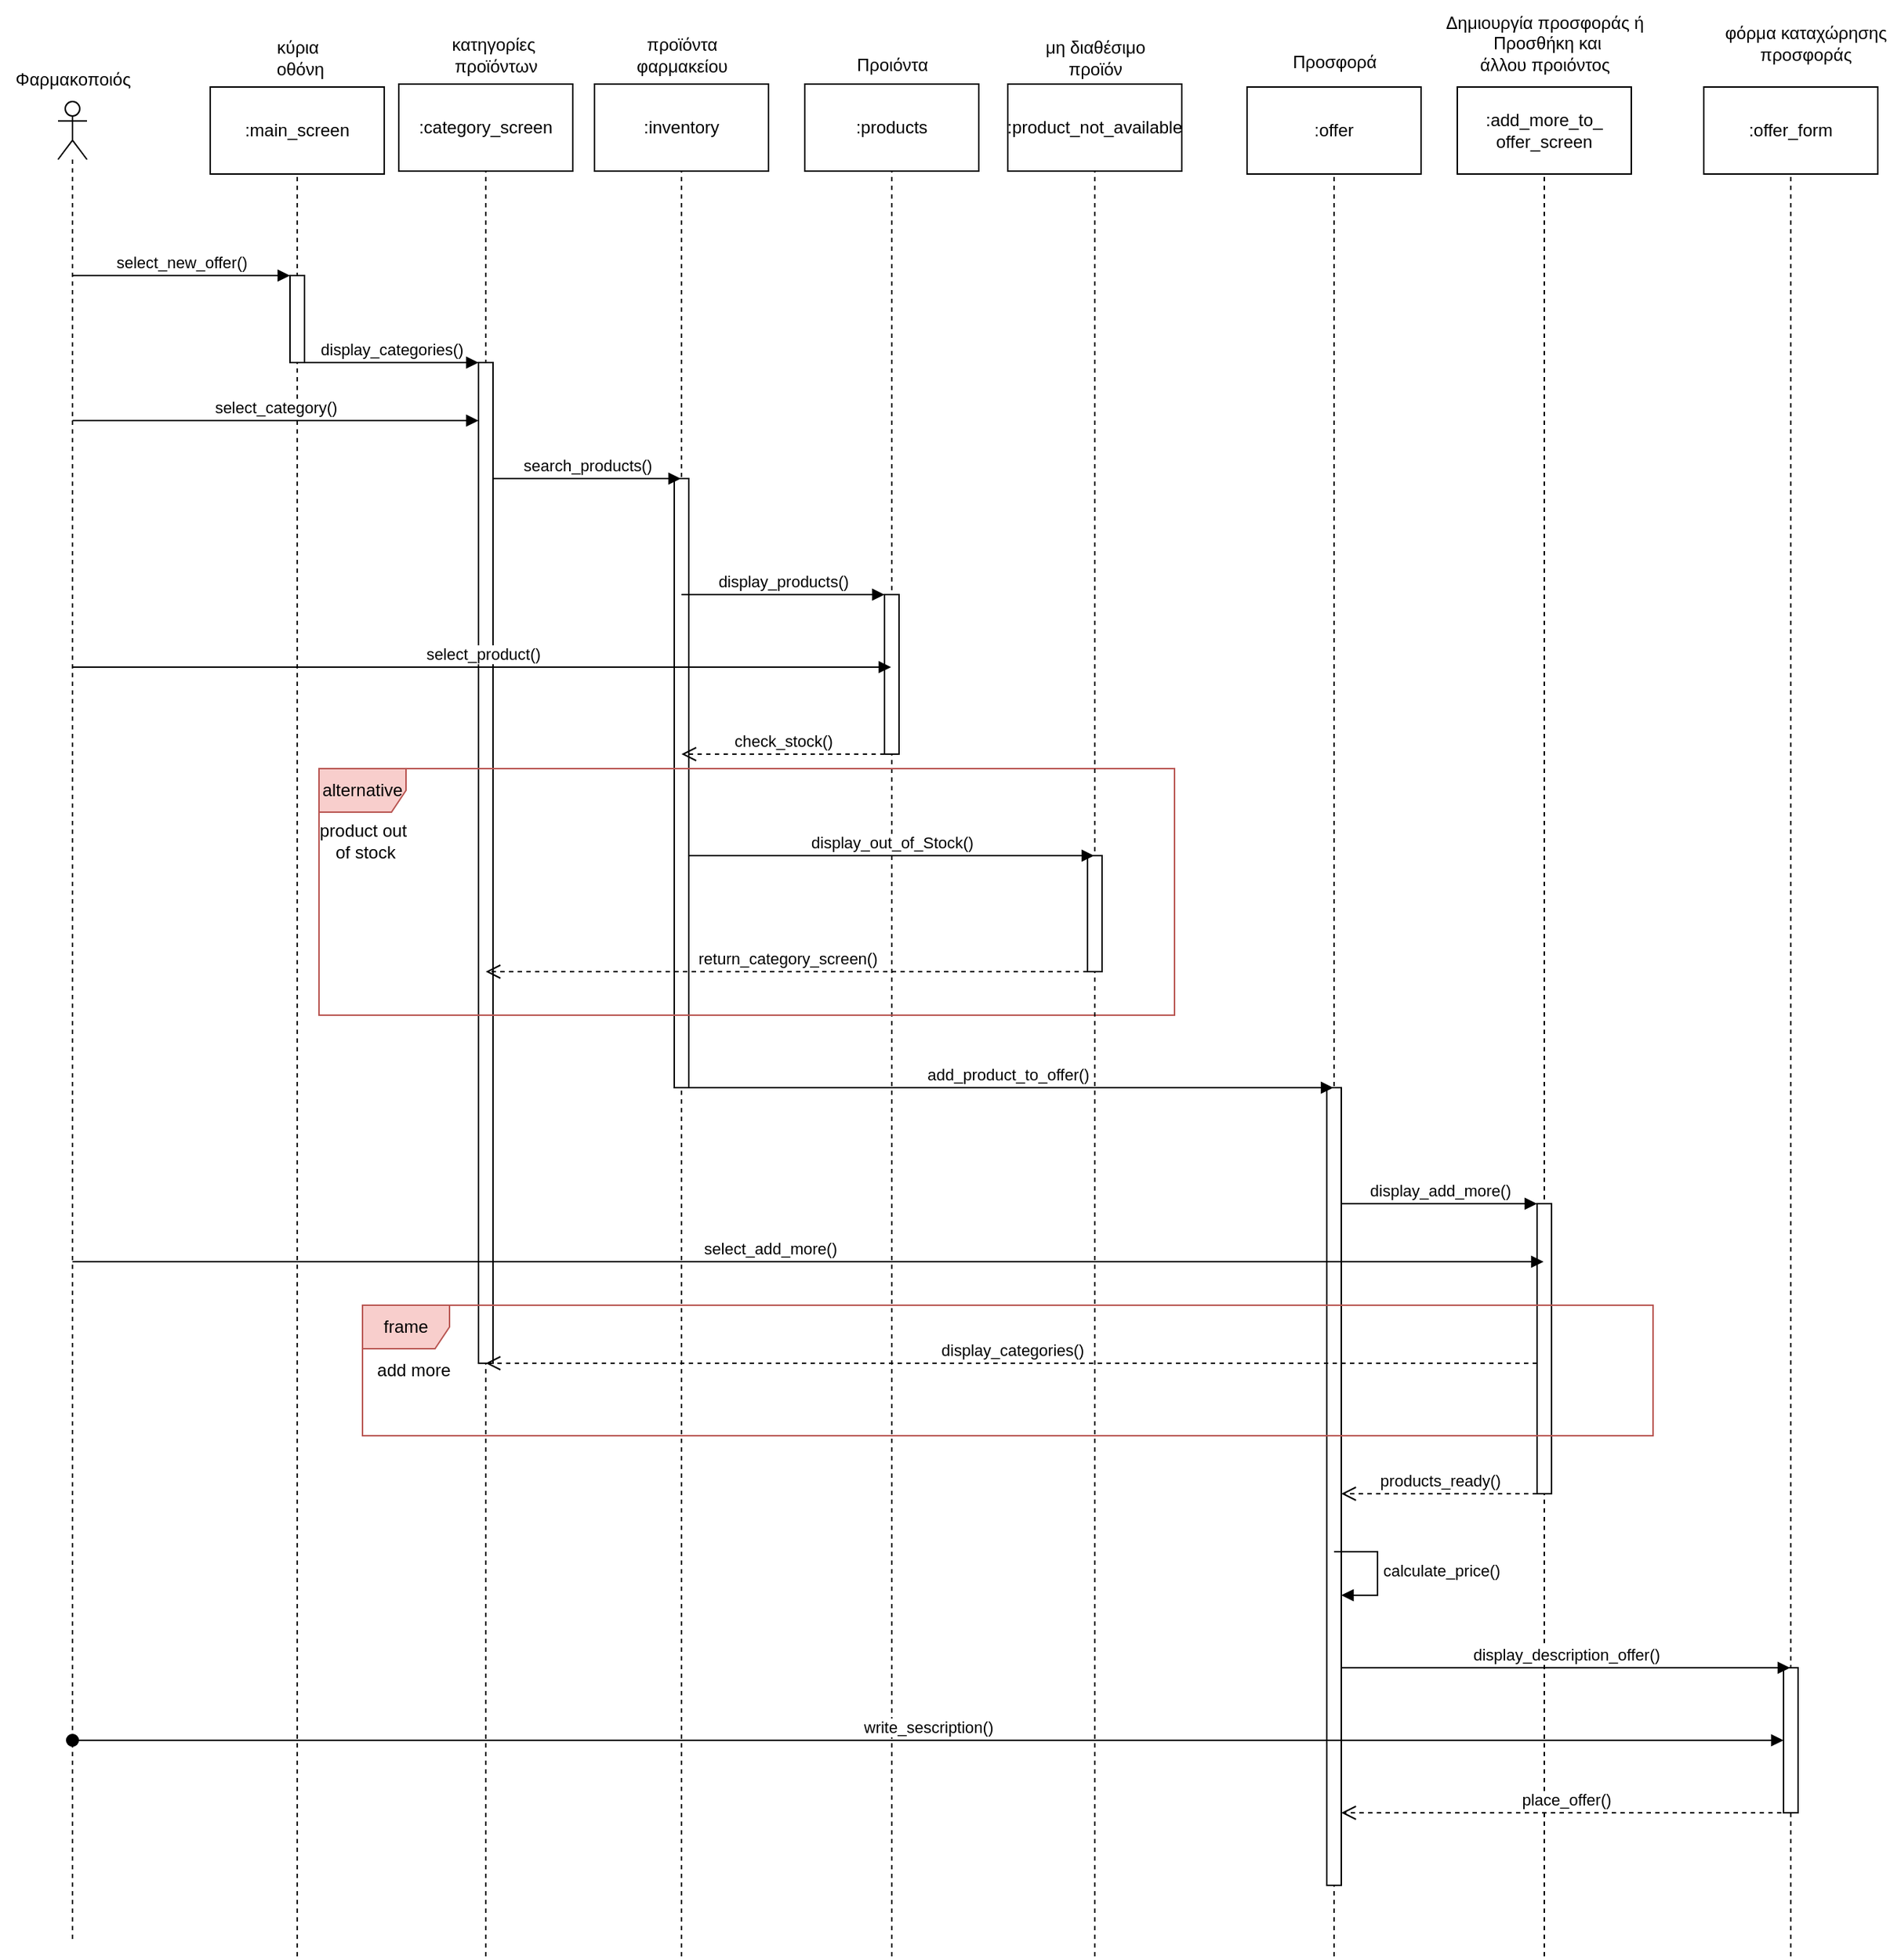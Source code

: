 <mxfile version="21.2.8" type="device">
  <diagram name="Page-1" id="UetV7NDDGQFEk20XIY2t">
    <mxGraphModel dx="1036" dy="606" grid="1" gridSize="10" guides="1" tooltips="1" connect="1" arrows="1" fold="1" page="1" pageScale="1" pageWidth="850" pageHeight="1100" math="0" shadow="0">
      <root>
        <mxCell id="0" />
        <mxCell id="1" parent="0" />
        <mxCell id="FWXQfIL61U-VRAvymecJ-1" value="" style="shape=umlLifeline;perimeter=lifelinePerimeter;whiteSpace=wrap;html=1;container=1;dropTarget=0;collapsible=0;recursiveResize=0;outlineConnect=0;portConstraint=eastwest;newEdgeStyle={&quot;edgeStyle&quot;:&quot;elbowEdgeStyle&quot;,&quot;elbow&quot;:&quot;vertical&quot;,&quot;curved&quot;:0,&quot;rounded&quot;:0};participant=umlActor;" parent="1" vertex="1">
          <mxGeometry x="100" y="80" width="20" height="1270" as="geometry" />
        </mxCell>
        <mxCell id="FWXQfIL61U-VRAvymecJ-2" value="Φαρμακοποιός" style="text;html=1;align=center;verticalAlign=middle;resizable=0;points=[];autosize=1;strokeColor=none;fillColor=none;" parent="1" vertex="1">
          <mxGeometry x="60" y="50" width="100" height="30" as="geometry" />
        </mxCell>
        <mxCell id="FWXQfIL61U-VRAvymecJ-3" value="" style="shape=umlLifeline;perimeter=lifelinePerimeter;whiteSpace=wrap;html=1;container=1;dropTarget=0;collapsible=0;recursiveResize=0;outlineConnect=0;portConstraint=eastwest;newEdgeStyle={&quot;edgeStyle&quot;:&quot;elbowEdgeStyle&quot;,&quot;elbow&quot;:&quot;vertical&quot;,&quot;curved&quot;:0,&quot;rounded&quot;:0};participant=umlBoundary;" parent="1" vertex="1">
          <mxGeometry x="240" y="80" width="50" height="1280" as="geometry" />
        </mxCell>
        <mxCell id="FWXQfIL61U-VRAvymecJ-6" value="" style="html=1;points=[];perimeter=orthogonalPerimeter;outlineConnect=0;targetShapes=umlLifeline;portConstraint=eastwest;newEdgeStyle={&quot;edgeStyle&quot;:&quot;elbowEdgeStyle&quot;,&quot;elbow&quot;:&quot;vertical&quot;,&quot;curved&quot;:0,&quot;rounded&quot;:0};" parent="FWXQfIL61U-VRAvymecJ-3" vertex="1">
          <mxGeometry x="20" y="120" width="10" height="60" as="geometry" />
        </mxCell>
        <mxCell id="FWXQfIL61U-VRAvymecJ-4" value="κύρια&lt;br&gt;&amp;nbsp;οθόνη" style="text;html=1;align=center;verticalAlign=middle;resizable=0;points=[];autosize=1;strokeColor=none;fillColor=none;" parent="1" vertex="1">
          <mxGeometry x="235" y="30" width="60" height="40" as="geometry" />
        </mxCell>
        <mxCell id="FWXQfIL61U-VRAvymecJ-7" value="" style="shape=umlLifeline;perimeter=lifelinePerimeter;whiteSpace=wrap;html=1;container=1;dropTarget=0;collapsible=0;recursiveResize=0;outlineConnect=0;portConstraint=eastwest;newEdgeStyle={&quot;edgeStyle&quot;:&quot;elbowEdgeStyle&quot;,&quot;elbow&quot;:&quot;vertical&quot;,&quot;curved&quot;:0,&quot;rounded&quot;:0};participant=umlBoundary;" parent="1" vertex="1">
          <mxGeometry x="370" y="80" width="50" height="1280" as="geometry" />
        </mxCell>
        <mxCell id="FWXQfIL61U-VRAvymecJ-10" value="" style="html=1;points=[];perimeter=orthogonalPerimeter;outlineConnect=0;targetShapes=umlLifeline;portConstraint=eastwest;newEdgeStyle={&quot;edgeStyle&quot;:&quot;elbowEdgeStyle&quot;,&quot;elbow&quot;:&quot;vertical&quot;,&quot;curved&quot;:0,&quot;rounded&quot;:0};" parent="FWXQfIL61U-VRAvymecJ-7" vertex="1">
          <mxGeometry x="20" y="180" width="10" height="690" as="geometry" />
        </mxCell>
        <mxCell id="FWXQfIL61U-VRAvymecJ-9" value="κατηγορίες&lt;br&gt;&amp;nbsp;προϊόντων" style="text;html=1;align=center;verticalAlign=middle;resizable=0;points=[];autosize=1;strokeColor=none;fillColor=none;" parent="1" vertex="1">
          <mxGeometry x="360" y="28" width="80" height="40" as="geometry" />
        </mxCell>
        <mxCell id="FWXQfIL61U-VRAvymecJ-12" value="" style="shape=umlLifeline;perimeter=lifelinePerimeter;whiteSpace=wrap;html=1;container=1;dropTarget=0;collapsible=0;recursiveResize=0;outlineConnect=0;portConstraint=eastwest;newEdgeStyle={&quot;edgeStyle&quot;:&quot;elbowEdgeStyle&quot;,&quot;elbow&quot;:&quot;vertical&quot;,&quot;curved&quot;:0,&quot;rounded&quot;:0};participant=umlEntity;" parent="1" vertex="1">
          <mxGeometry x="510" y="80" width="40" height="1280" as="geometry" />
        </mxCell>
        <mxCell id="FWXQfIL61U-VRAvymecJ-15" value="" style="html=1;points=[];perimeter=orthogonalPerimeter;outlineConnect=0;targetShapes=umlLifeline;portConstraint=eastwest;newEdgeStyle={&quot;edgeStyle&quot;:&quot;elbowEdgeStyle&quot;,&quot;elbow&quot;:&quot;vertical&quot;,&quot;curved&quot;:0,&quot;rounded&quot;:0};" parent="FWXQfIL61U-VRAvymecJ-12" vertex="1">
          <mxGeometry x="15" y="260" width="10" height="420" as="geometry" />
        </mxCell>
        <mxCell id="FWXQfIL61U-VRAvymecJ-13" value="προϊόντα&lt;br style=&quot;border-color: var(--border-color); background-color: rgb(255, 255, 255);&quot;&gt;&lt;span style=&quot;background-color: rgb(255, 255, 255);&quot;&gt;φαρμακείου&lt;/span&gt;" style="text;html=1;align=center;verticalAlign=middle;resizable=0;points=[];autosize=1;strokeColor=none;fillColor=none;" parent="1" vertex="1">
          <mxGeometry x="485" y="28" width="90" height="40" as="geometry" />
        </mxCell>
        <mxCell id="FWXQfIL61U-VRAvymecJ-17" value="" style="shape=umlLifeline;perimeter=lifelinePerimeter;whiteSpace=wrap;html=1;container=1;dropTarget=0;collapsible=0;recursiveResize=0;outlineConnect=0;portConstraint=eastwest;newEdgeStyle={&quot;edgeStyle&quot;:&quot;elbowEdgeStyle&quot;,&quot;elbow&quot;:&quot;vertical&quot;,&quot;curved&quot;:0,&quot;rounded&quot;:0};participant=umlBoundary;" parent="1" vertex="1">
          <mxGeometry x="650" y="80" width="50" height="1280" as="geometry" />
        </mxCell>
        <mxCell id="FWXQfIL61U-VRAvymecJ-21" value="" style="html=1;points=[];perimeter=orthogonalPerimeter;outlineConnect=0;targetShapes=umlLifeline;portConstraint=eastwest;newEdgeStyle={&quot;edgeStyle&quot;:&quot;elbowEdgeStyle&quot;,&quot;elbow&quot;:&quot;vertical&quot;,&quot;curved&quot;:0,&quot;rounded&quot;:0};" parent="FWXQfIL61U-VRAvymecJ-17" vertex="1">
          <mxGeometry x="20" y="340" width="10" height="110" as="geometry" />
        </mxCell>
        <mxCell id="FWXQfIL61U-VRAvymecJ-18" value="Προιόντα" style="text;html=1;align=center;verticalAlign=middle;resizable=0;points=[];autosize=1;strokeColor=none;fillColor=none;" parent="1" vertex="1">
          <mxGeometry x="640" y="40" width="70" height="30" as="geometry" />
        </mxCell>
        <mxCell id="FWXQfIL61U-VRAvymecJ-23" value="check_stock()" style="html=1;verticalAlign=bottom;endArrow=open;dashed=1;endSize=8;edgeStyle=elbowEdgeStyle;elbow=vertical;curved=0;rounded=0;" parent="1" source="FWXQfIL61U-VRAvymecJ-21" target="FWXQfIL61U-VRAvymecJ-12" edge="1">
          <mxGeometry relative="1" as="geometry">
            <mxPoint x="640" y="530" as="sourcePoint" />
            <mxPoint x="560" y="530" as="targetPoint" />
            <Array as="points">
              <mxPoint x="570" y="530" />
            </Array>
          </mxGeometry>
        </mxCell>
        <mxCell id="FWXQfIL61U-VRAvymecJ-24" value="alternative" style="shape=umlFrame;whiteSpace=wrap;html=1;pointerEvents=0;fillColor=#f8cecc;strokeColor=#b85450;" parent="1" vertex="1">
          <mxGeometry x="280" y="540" width="590" height="170" as="geometry" />
        </mxCell>
        <mxCell id="FWXQfIL61U-VRAvymecJ-25" value="product out&lt;br&gt;&amp;nbsp;of stock" style="text;html=1;align=center;verticalAlign=middle;resizable=0;points=[];autosize=1;strokeColor=none;fillColor=none;" parent="1" vertex="1">
          <mxGeometry x="270" y="570" width="80" height="40" as="geometry" />
        </mxCell>
        <mxCell id="FWXQfIL61U-VRAvymecJ-26" value="" style="shape=umlLifeline;perimeter=lifelinePerimeter;whiteSpace=wrap;html=1;container=1;dropTarget=0;collapsible=0;recursiveResize=0;outlineConnect=0;portConstraint=eastwest;newEdgeStyle={&quot;edgeStyle&quot;:&quot;elbowEdgeStyle&quot;,&quot;elbow&quot;:&quot;vertical&quot;,&quot;curved&quot;:0,&quot;rounded&quot;:0};participant=umlBoundary;" parent="1" vertex="1">
          <mxGeometry x="790" y="80" width="50" height="1280" as="geometry" />
        </mxCell>
        <mxCell id="FWXQfIL61U-VRAvymecJ-30" value="" style="html=1;points=[];perimeter=orthogonalPerimeter;outlineConnect=0;targetShapes=umlLifeline;portConstraint=eastwest;newEdgeStyle={&quot;edgeStyle&quot;:&quot;elbowEdgeStyle&quot;,&quot;elbow&quot;:&quot;vertical&quot;,&quot;curved&quot;:0,&quot;rounded&quot;:0};" parent="FWXQfIL61U-VRAvymecJ-26" vertex="1">
          <mxGeometry x="20" y="520" width="10" height="80" as="geometry" />
        </mxCell>
        <mxCell id="FWXQfIL61U-VRAvymecJ-28" value="μη διαθέσιμο &lt;br&gt;προϊόν" style="text;html=1;align=center;verticalAlign=middle;resizable=0;points=[];autosize=1;strokeColor=none;fillColor=none;" parent="1" vertex="1">
          <mxGeometry x="770" y="30" width="90" height="40" as="geometry" />
        </mxCell>
        <mxCell id="FWXQfIL61U-VRAvymecJ-31" value="return_category_screen()" style="html=1;verticalAlign=bottom;endArrow=open;dashed=1;endSize=8;edgeStyle=elbowEdgeStyle;elbow=vertical;curved=0;rounded=0;" parent="1" source="FWXQfIL61U-VRAvymecJ-30" target="FWXQfIL61U-VRAvymecJ-7" edge="1">
          <mxGeometry relative="1" as="geometry">
            <mxPoint x="640" y="680" as="sourcePoint" />
            <mxPoint x="560" y="680" as="targetPoint" />
            <Array as="points">
              <mxPoint x="440" y="680" />
            </Array>
          </mxGeometry>
        </mxCell>
        <mxCell id="FWXQfIL61U-VRAvymecJ-34" value="" style="shape=umlLifeline;perimeter=lifelinePerimeter;whiteSpace=wrap;html=1;container=1;dropTarget=0;collapsible=0;recursiveResize=0;outlineConnect=0;portConstraint=eastwest;newEdgeStyle={&quot;edgeStyle&quot;:&quot;elbowEdgeStyle&quot;,&quot;elbow&quot;:&quot;vertical&quot;,&quot;curved&quot;:0,&quot;rounded&quot;:0};participant=umlEntity;" parent="1" vertex="1">
          <mxGeometry x="960" y="80" width="40" height="1280" as="geometry" />
        </mxCell>
        <mxCell id="FWXQfIL61U-VRAvymecJ-41" value="" style="html=1;points=[];perimeter=orthogonalPerimeter;outlineConnect=0;targetShapes=umlLifeline;portConstraint=eastwest;newEdgeStyle={&quot;edgeStyle&quot;:&quot;elbowEdgeStyle&quot;,&quot;elbow&quot;:&quot;vertical&quot;,&quot;curved&quot;:0,&quot;rounded&quot;:0};" parent="FWXQfIL61U-VRAvymecJ-34" vertex="1">
          <mxGeometry x="15" y="680" width="10" height="550" as="geometry" />
        </mxCell>
        <mxCell id="FWXQfIL61U-VRAvymecJ-35" value="Προσφορά" style="text;html=1;align=center;verticalAlign=middle;resizable=0;points=[];autosize=1;strokeColor=none;fillColor=none;" parent="1" vertex="1">
          <mxGeometry x="940" y="38" width="80" height="30" as="geometry" />
        </mxCell>
        <mxCell id="FWXQfIL61U-VRAvymecJ-43" value="" style="shape=umlLifeline;perimeter=lifelinePerimeter;whiteSpace=wrap;html=1;container=1;dropTarget=0;collapsible=0;recursiveResize=0;outlineConnect=0;portConstraint=eastwest;newEdgeStyle={&quot;edgeStyle&quot;:&quot;elbowEdgeStyle&quot;,&quot;elbow&quot;:&quot;vertical&quot;,&quot;curved&quot;:0,&quot;rounded&quot;:0};participant=umlBoundary;" parent="1" vertex="1">
          <mxGeometry x="1100" y="80" width="50" height="1280" as="geometry" />
        </mxCell>
        <mxCell id="FWXQfIL61U-VRAvymecJ-45" value="" style="html=1;points=[];perimeter=orthogonalPerimeter;outlineConnect=0;targetShapes=umlLifeline;portConstraint=eastwest;newEdgeStyle={&quot;edgeStyle&quot;:&quot;elbowEdgeStyle&quot;,&quot;elbow&quot;:&quot;vertical&quot;,&quot;curved&quot;:0,&quot;rounded&quot;:0};" parent="FWXQfIL61U-VRAvymecJ-43" vertex="1">
          <mxGeometry x="20" y="760" width="10" height="200" as="geometry" />
        </mxCell>
        <mxCell id="FWXQfIL61U-VRAvymecJ-47" value="frame" style="shape=umlFrame;whiteSpace=wrap;html=1;pointerEvents=0;fillColor=#f8cecc;strokeColor=#b85450;" parent="1" vertex="1">
          <mxGeometry x="310" y="910" width="890" height="90" as="geometry" />
        </mxCell>
        <mxCell id="FWXQfIL61U-VRAvymecJ-48" value="display_categories()" style="html=1;verticalAlign=bottom;endArrow=open;dashed=1;endSize=8;edgeStyle=elbowEdgeStyle;elbow=vertical;curved=0;rounded=0;" parent="1" source="FWXQfIL61U-VRAvymecJ-45" target="FWXQfIL61U-VRAvymecJ-7" edge="1">
          <mxGeometry relative="1" as="geometry">
            <mxPoint x="1100" y="950" as="sourcePoint" />
            <mxPoint x="1020" y="950" as="targetPoint" />
            <Array as="points">
              <mxPoint x="440" y="950" />
            </Array>
          </mxGeometry>
        </mxCell>
        <mxCell id="FWXQfIL61U-VRAvymecJ-49" value="add more" style="text;html=1;align=center;verticalAlign=middle;resizable=0;points=[];autosize=1;strokeColor=none;fillColor=none;" parent="1" vertex="1">
          <mxGeometry x="310" y="940" width="70" height="30" as="geometry" />
        </mxCell>
        <mxCell id="FWXQfIL61U-VRAvymecJ-51" value="calculate_price()" style="html=1;align=left;spacingLeft=2;endArrow=block;rounded=0;edgeStyle=orthogonalEdgeStyle;curved=0;rounded=0;" parent="1" edge="1">
          <mxGeometry relative="1" as="geometry">
            <mxPoint x="980" y="1080" as="sourcePoint" />
            <Array as="points">
              <mxPoint x="1010" y="1080" />
              <mxPoint x="1010" y="1110" />
            </Array>
            <mxPoint x="985" y="1110" as="targetPoint" />
          </mxGeometry>
        </mxCell>
        <mxCell id="FWXQfIL61U-VRAvymecJ-52" value="products_ready()" style="html=1;verticalAlign=bottom;endArrow=open;dashed=1;endSize=8;edgeStyle=elbowEdgeStyle;elbow=vertical;curved=0;rounded=0;" parent="1" source="FWXQfIL61U-VRAvymecJ-45" target="FWXQfIL61U-VRAvymecJ-41" edge="1">
          <mxGeometry relative="1" as="geometry">
            <mxPoint x="1100" y="1030" as="sourcePoint" />
            <mxPoint x="1020" y="1030" as="targetPoint" />
            <Array as="points">
              <mxPoint x="1020" y="1040" />
            </Array>
          </mxGeometry>
        </mxCell>
        <mxCell id="FWXQfIL61U-VRAvymecJ-53" value="Δημιουργία προσφοράς ή&lt;br&gt;&amp;nbsp;Προσθήκη και &lt;br&gt;άλλου προιόντος" style="text;html=1;align=center;verticalAlign=middle;resizable=0;points=[];autosize=1;strokeColor=none;fillColor=none;" parent="1" vertex="1">
          <mxGeometry x="1045" y="10" width="160" height="60" as="geometry" />
        </mxCell>
        <mxCell id="FWXQfIL61U-VRAvymecJ-54" value="" style="shape=umlLifeline;perimeter=lifelinePerimeter;whiteSpace=wrap;html=1;container=1;dropTarget=0;collapsible=0;recursiveResize=0;outlineConnect=0;portConstraint=eastwest;newEdgeStyle={&quot;edgeStyle&quot;:&quot;elbowEdgeStyle&quot;,&quot;elbow&quot;:&quot;vertical&quot;,&quot;curved&quot;:0,&quot;rounded&quot;:0};participant=umlBoundary;" parent="1" vertex="1">
          <mxGeometry x="1270" y="80" width="50" height="1280" as="geometry" />
        </mxCell>
        <mxCell id="FWXQfIL61U-VRAvymecJ-57" value="" style="html=1;points=[];perimeter=orthogonalPerimeter;outlineConnect=0;targetShapes=umlLifeline;portConstraint=eastwest;newEdgeStyle={&quot;edgeStyle&quot;:&quot;elbowEdgeStyle&quot;,&quot;elbow&quot;:&quot;vertical&quot;,&quot;curved&quot;:0,&quot;rounded&quot;:0};" parent="FWXQfIL61U-VRAvymecJ-54" vertex="1">
          <mxGeometry x="20" y="1080" width="10" height="100" as="geometry" />
        </mxCell>
        <mxCell id="FWXQfIL61U-VRAvymecJ-55" value="φόρμα καταχώρησης&lt;br&gt;&amp;nbsp;προσφοράς&amp;nbsp;" style="text;html=1;align=center;verticalAlign=middle;resizable=0;points=[];autosize=1;strokeColor=none;fillColor=none;" parent="1" vertex="1">
          <mxGeometry x="1240" y="20" width="130" height="40" as="geometry" />
        </mxCell>
        <mxCell id="FWXQfIL61U-VRAvymecJ-60" value="write_sescription()" style="html=1;verticalAlign=bottom;startArrow=oval;startFill=1;endArrow=block;startSize=8;edgeStyle=elbowEdgeStyle;elbow=vertical;curved=0;rounded=0;" parent="1" source="FWXQfIL61U-VRAvymecJ-1" target="FWXQfIL61U-VRAvymecJ-57" edge="1">
          <mxGeometry width="60" relative="1" as="geometry">
            <mxPoint x="286.8" y="1210" as="sourcePoint" />
            <mxPoint x="1210" y="1210" as="targetPoint" />
          </mxGeometry>
        </mxCell>
        <mxCell id="FWXQfIL61U-VRAvymecJ-61" value="place_offer()" style="html=1;verticalAlign=bottom;endArrow=open;dashed=1;endSize=8;edgeStyle=elbowEdgeStyle;elbow=vertical;curved=0;rounded=0;" parent="1" source="FWXQfIL61U-VRAvymecJ-54" target="FWXQfIL61U-VRAvymecJ-41" edge="1">
          <mxGeometry relative="1" as="geometry">
            <mxPoint x="1130" y="1250" as="sourcePoint" />
            <mxPoint x="1050" y="1250" as="targetPoint" />
            <Array as="points">
              <mxPoint x="1230" y="1260" />
            </Array>
          </mxGeometry>
        </mxCell>
        <mxCell id="TFpRVC2Qr8hX2Bgv-nE1-1" value=":main_screen" style="rounded=0;whiteSpace=wrap;html=1;" parent="1" vertex="1">
          <mxGeometry x="205" y="70" width="120" height="60" as="geometry" />
        </mxCell>
        <mxCell id="TFpRVC2Qr8hX2Bgv-nE1-2" value=":category_screen" style="whiteSpace=wrap;html=1;" parent="1" vertex="1">
          <mxGeometry x="335" y="68" width="120" height="60" as="geometry" />
        </mxCell>
        <mxCell id="TFpRVC2Qr8hX2Bgv-nE1-3" value=":inventory" style="whiteSpace=wrap;html=1;" parent="1" vertex="1">
          <mxGeometry x="470" y="68" width="120" height="60" as="geometry" />
        </mxCell>
        <mxCell id="TFpRVC2Qr8hX2Bgv-nE1-4" value=":products" style="whiteSpace=wrap;html=1;" parent="1" vertex="1">
          <mxGeometry x="615" y="68" width="120" height="60" as="geometry" />
        </mxCell>
        <mxCell id="TFpRVC2Qr8hX2Bgv-nE1-5" value=":product_not_available" style="whiteSpace=wrap;html=1;" parent="1" vertex="1">
          <mxGeometry x="755" y="68" width="120" height="60" as="geometry" />
        </mxCell>
        <mxCell id="TFpRVC2Qr8hX2Bgv-nE1-6" value=":offer" style="whiteSpace=wrap;html=1;" parent="1" vertex="1">
          <mxGeometry x="920" y="70" width="120" height="60" as="geometry" />
        </mxCell>
        <mxCell id="TFpRVC2Qr8hX2Bgv-nE1-7" value=":add_more_to_&lt;br&gt;offer_screen" style="whiteSpace=wrap;html=1;" parent="1" vertex="1">
          <mxGeometry x="1065" y="70" width="120" height="60" as="geometry" />
        </mxCell>
        <mxCell id="TFpRVC2Qr8hX2Bgv-nE1-8" value=":offer_form" style="whiteSpace=wrap;html=1;" parent="1" vertex="1">
          <mxGeometry x="1235" y="70" width="120" height="60" as="geometry" />
        </mxCell>
        <mxCell id="3S5ODG9CSvQXpAJlvO-D-1" value="select_new_offer()" style="html=1;verticalAlign=bottom;endArrow=block;edgeStyle=elbowEdgeStyle;elbow=vertical;curved=0;rounded=0;" parent="1" source="FWXQfIL61U-VRAvymecJ-1" target="FWXQfIL61U-VRAvymecJ-6" edge="1">
          <mxGeometry width="80" relative="1" as="geometry">
            <mxPoint x="150" y="200" as="sourcePoint" />
            <mxPoint x="230" y="200" as="targetPoint" />
            <Array as="points">
              <mxPoint x="150" y="200" />
            </Array>
          </mxGeometry>
        </mxCell>
        <mxCell id="3S5ODG9CSvQXpAJlvO-D-2" value="display_categories()" style="html=1;verticalAlign=bottom;endArrow=block;edgeStyle=elbowEdgeStyle;elbow=vertical;curved=0;rounded=0;" parent="1" source="FWXQfIL61U-VRAvymecJ-6" target="FWXQfIL61U-VRAvymecJ-10" edge="1">
          <mxGeometry width="80" relative="1" as="geometry">
            <mxPoint x="295" y="260" as="sourcePoint" />
            <mxPoint x="375" y="260" as="targetPoint" />
            <Array as="points">
              <mxPoint x="350" y="260" />
            </Array>
          </mxGeometry>
        </mxCell>
        <mxCell id="3S5ODG9CSvQXpAJlvO-D-3" value="select_category()" style="html=1;verticalAlign=bottom;endArrow=block;edgeStyle=elbowEdgeStyle;elbow=vertical;curved=0;rounded=0;" parent="1" source="FWXQfIL61U-VRAvymecJ-1" target="FWXQfIL61U-VRAvymecJ-10" edge="1">
          <mxGeometry width="80" relative="1" as="geometry">
            <mxPoint x="190" y="320" as="sourcePoint" />
            <mxPoint x="270" y="320" as="targetPoint" />
            <Array as="points">
              <mxPoint x="230" y="300" />
            </Array>
          </mxGeometry>
        </mxCell>
        <mxCell id="3S5ODG9CSvQXpAJlvO-D-4" value="search_products()" style="html=1;verticalAlign=bottom;endArrow=block;edgeStyle=elbowEdgeStyle;elbow=vertical;curved=0;rounded=0;" parent="1" source="FWXQfIL61U-VRAvymecJ-10" target="FWXQfIL61U-VRAvymecJ-12" edge="1">
          <mxGeometry width="80" relative="1" as="geometry">
            <mxPoint x="420" y="370" as="sourcePoint" />
            <mxPoint x="500" y="370" as="targetPoint" />
            <Array as="points">
              <mxPoint x="440" y="340" />
            </Array>
            <mxPoint as="offset" />
          </mxGeometry>
        </mxCell>
        <mxCell id="3S5ODG9CSvQXpAJlvO-D-5" value="display_products()" style="html=1;verticalAlign=bottom;endArrow=block;edgeStyle=elbowEdgeStyle;elbow=vertical;curved=0;rounded=0;" parent="1" source="FWXQfIL61U-VRAvymecJ-12" target="FWXQfIL61U-VRAvymecJ-21" edge="1">
          <mxGeometry width="80" relative="1" as="geometry">
            <mxPoint x="570" y="430" as="sourcePoint" />
            <mxPoint x="650" y="430" as="targetPoint" />
            <Array as="points">
              <mxPoint x="640" y="420" />
            </Array>
            <mxPoint as="offset" />
          </mxGeometry>
        </mxCell>
        <mxCell id="3S5ODG9CSvQXpAJlvO-D-6" value="select_product()" style="html=1;verticalAlign=bottom;endArrow=block;edgeStyle=elbowEdgeStyle;elbow=vertical;curved=0;rounded=0;" parent="1" source="FWXQfIL61U-VRAvymecJ-1" target="FWXQfIL61U-VRAvymecJ-17" edge="1">
          <mxGeometry width="80" relative="1" as="geometry">
            <mxPoint x="300" y="500" as="sourcePoint" />
            <mxPoint x="380" y="500" as="targetPoint" />
            <Array as="points">
              <mxPoint x="320" y="470" />
              <mxPoint x="240" y="490" />
            </Array>
          </mxGeometry>
        </mxCell>
        <mxCell id="3S5ODG9CSvQXpAJlvO-D-8" value="display_out_of_Stock()" style="html=1;verticalAlign=bottom;endArrow=block;edgeStyle=elbowEdgeStyle;elbow=vertical;curved=0;rounded=0;" parent="1" source="FWXQfIL61U-VRAvymecJ-15" target="FWXQfIL61U-VRAvymecJ-26" edge="1">
          <mxGeometry width="80" relative="1" as="geometry">
            <mxPoint x="600" y="600" as="sourcePoint" />
            <mxPoint x="680" y="600" as="targetPoint" />
            <Array as="points">
              <mxPoint x="620" y="600" />
            </Array>
            <mxPoint as="offset" />
          </mxGeometry>
        </mxCell>
        <mxCell id="3S5ODG9CSvQXpAJlvO-D-9" value="add_product_to_offer()" style="html=1;verticalAlign=bottom;endArrow=block;edgeStyle=elbowEdgeStyle;elbow=vertical;curved=0;rounded=0;" parent="1" source="FWXQfIL61U-VRAvymecJ-12" target="FWXQfIL61U-VRAvymecJ-34" edge="1">
          <mxGeometry width="80" relative="1" as="geometry">
            <mxPoint x="710" y="810" as="sourcePoint" />
            <mxPoint x="790" y="810" as="targetPoint" />
            <Array as="points">
              <mxPoint x="600" y="760" />
            </Array>
          </mxGeometry>
        </mxCell>
        <mxCell id="3S5ODG9CSvQXpAJlvO-D-10" value="display_add_more()" style="html=1;verticalAlign=bottom;endArrow=block;edgeStyle=elbowEdgeStyle;elbow=vertical;curved=0;rounded=0;" parent="1" source="FWXQfIL61U-VRAvymecJ-41" target="FWXQfIL61U-VRAvymecJ-45" edge="1">
          <mxGeometry width="80" relative="1" as="geometry">
            <mxPoint x="1010" y="840" as="sourcePoint" />
            <mxPoint x="1090" y="840" as="targetPoint" />
            <Array as="points">
              <mxPoint x="1020" y="840" />
            </Array>
          </mxGeometry>
        </mxCell>
        <mxCell id="3S5ODG9CSvQXpAJlvO-D-11" value="select_add_more()" style="html=1;verticalAlign=bottom;endArrow=block;edgeStyle=elbowEdgeStyle;elbow=vertical;curved=0;rounded=0;" parent="1" source="FWXQfIL61U-VRAvymecJ-1" target="FWXQfIL61U-VRAvymecJ-43" edge="1">
          <mxGeometry x="-0.053" width="80" relative="1" as="geometry">
            <mxPoint x="570" y="850" as="sourcePoint" />
            <mxPoint x="650" y="850" as="targetPoint" />
            <Array as="points">
              <mxPoint x="480" y="880" />
              <mxPoint x="200" y="850" />
            </Array>
            <mxPoint as="offset" />
          </mxGeometry>
        </mxCell>
        <mxCell id="3S5ODG9CSvQXpAJlvO-D-13" value="display_description_offer()" style="html=1;verticalAlign=bottom;endArrow=block;edgeStyle=elbowEdgeStyle;elbow=vertical;curved=0;rounded=0;" parent="1" source="FWXQfIL61U-VRAvymecJ-41" target="FWXQfIL61U-VRAvymecJ-54" edge="1">
          <mxGeometry width="80" relative="1" as="geometry">
            <mxPoint x="1065" y="1190" as="sourcePoint" />
            <mxPoint x="1145" y="1190" as="targetPoint" />
            <Array as="points">
              <mxPoint x="1210" y="1160" />
              <mxPoint x="1220" y="1190" />
            </Array>
          </mxGeometry>
        </mxCell>
      </root>
    </mxGraphModel>
  </diagram>
</mxfile>
